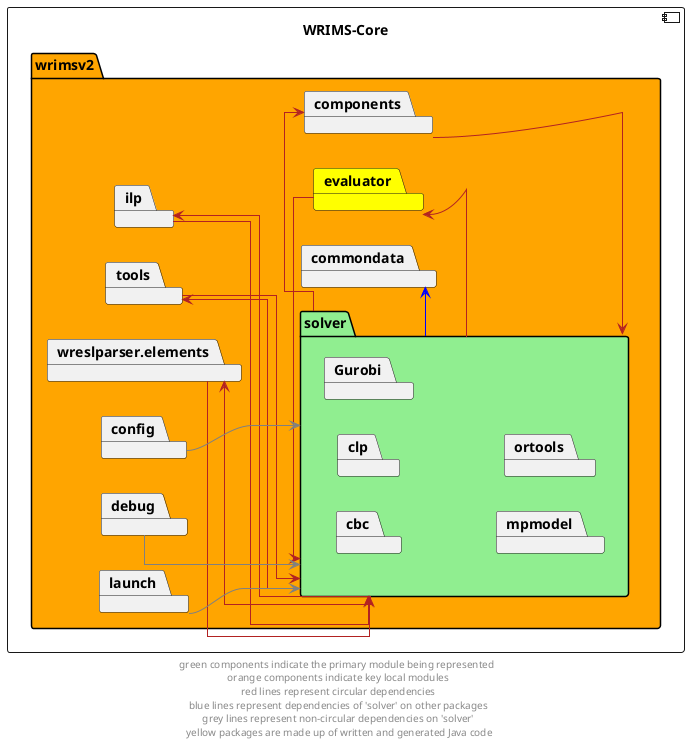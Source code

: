 @startuml
left to right direction
skinparam linetype ortho

component wrims_core as "WRIMS-Core"{
    package wrimsv2 #orange {
        package solver #lightgreen {
            package cbc
            package clp
            package Gurobi
            package mpmodel
            package ortools
        }
        package commondata
        package components
        package evaluator #yellow
        package ilp
        package tools
        package wreslparser.elements
        package config
        package debug
        package launch
    }
}

solver -left->  components #firebrick
components -left-> solver #firebrick
solver -left->  evaluator #firebrick
evaluator -r-> solver #firebrick
solver -left->  ilp #firebrick
ilp --> solver #firebrick
solver -left->  tools #firebrick
tools --> solver #firebrick
solver -left->  wreslparser.elements #firebrick
wreslparser.elements --> solver #firebrick

solver -left->  commondata #blue

config --> solver #grey
debug --> solver #grey
launch --> solver #grey

' The following relationships are hidden and used to format the diagram. They do not represent actual dependencies.
'debug -r[hidden]-> evaluator

footer "green components indicate the primary module being represented \n orange components indicate key local modules \n red lines represent circular dependencies \n blue lines represent dependencies of 'solver' on other packages \n grey lines represent non-circular dependencies on 'solver' \n yellow packages are made up of written and generated Java code"
@enduml
